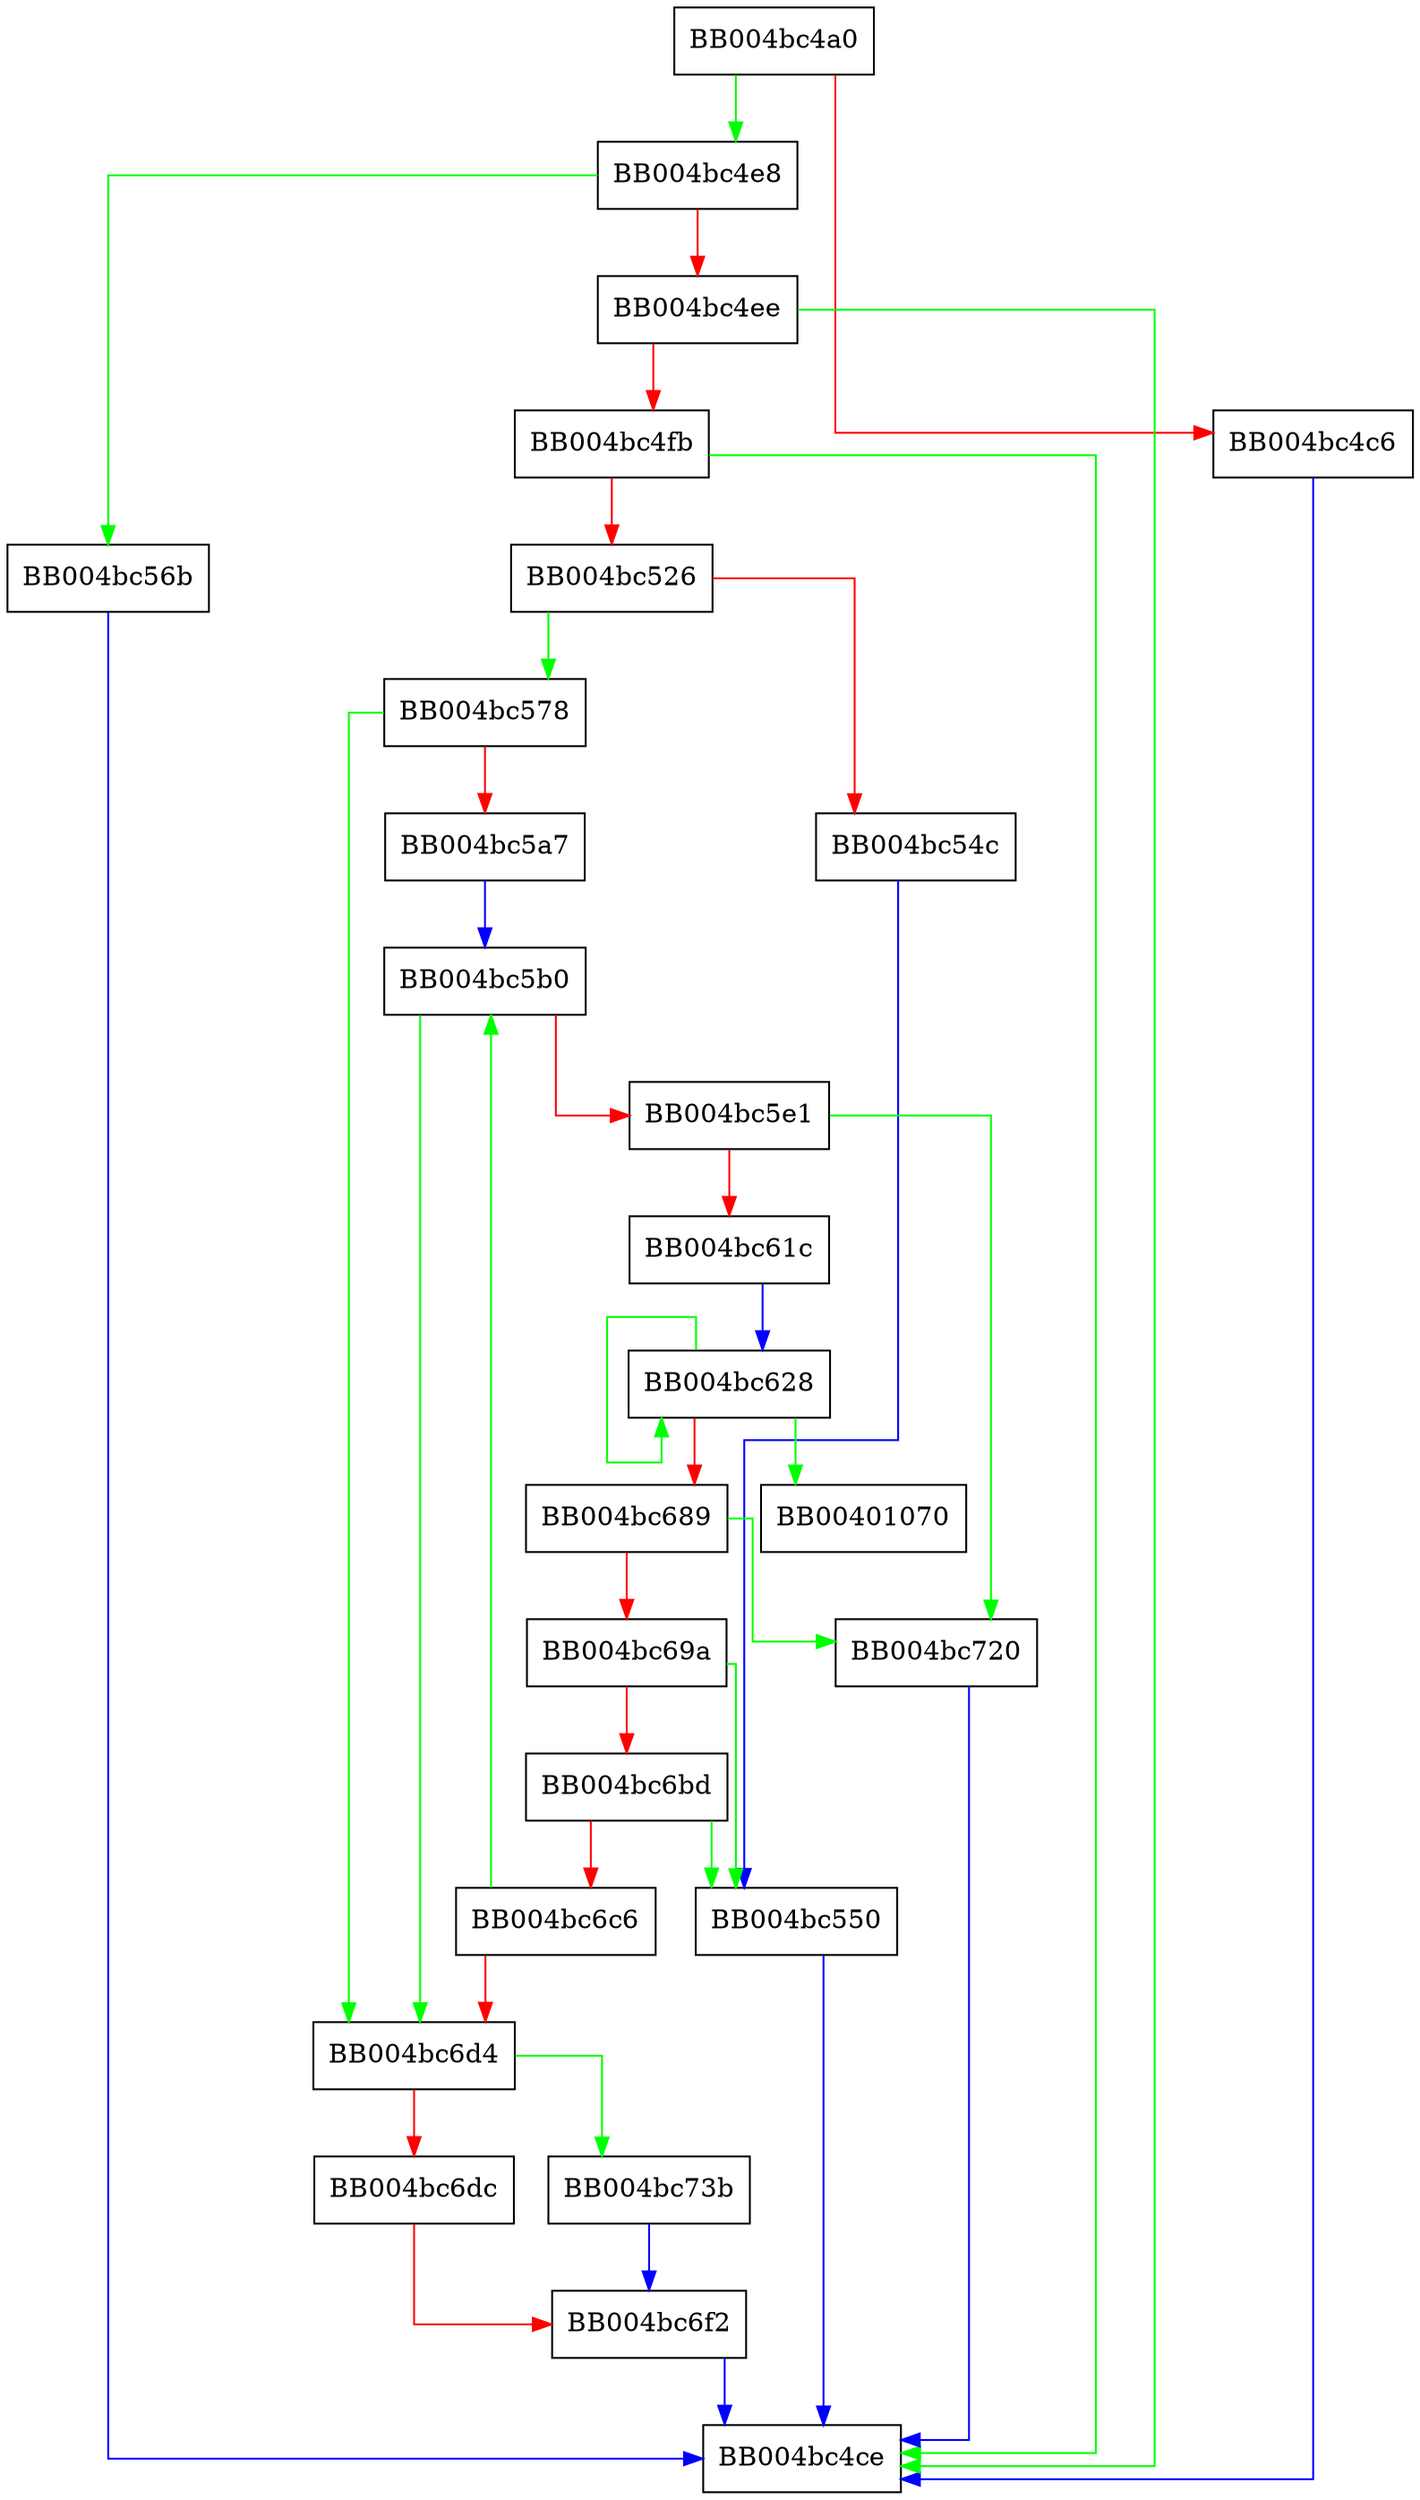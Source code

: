 digraph ossl_quic_rstream_resize_rbuf {
  node [shape="box"];
  graph [splines=ortho];
  BB004bc4a0 -> BB004bc4e8 [color="green"];
  BB004bc4a0 -> BB004bc4c6 [color="red"];
  BB004bc4c6 -> BB004bc4ce [color="blue"];
  BB004bc4e8 -> BB004bc56b [color="green"];
  BB004bc4e8 -> BB004bc4ee [color="red"];
  BB004bc4ee -> BB004bc4ce [color="green"];
  BB004bc4ee -> BB004bc4fb [color="red"];
  BB004bc4fb -> BB004bc4ce [color="green"];
  BB004bc4fb -> BB004bc526 [color="red"];
  BB004bc526 -> BB004bc578 [color="green"];
  BB004bc526 -> BB004bc54c [color="red"];
  BB004bc54c -> BB004bc550 [color="blue"];
  BB004bc550 -> BB004bc4ce [color="blue"];
  BB004bc56b -> BB004bc4ce [color="blue"];
  BB004bc578 -> BB004bc6d4 [color="green"];
  BB004bc578 -> BB004bc5a7 [color="red"];
  BB004bc5a7 -> BB004bc5b0 [color="blue"];
  BB004bc5b0 -> BB004bc6d4 [color="green"];
  BB004bc5b0 -> BB004bc5e1 [color="red"];
  BB004bc5e1 -> BB004bc720 [color="green"];
  BB004bc5e1 -> BB004bc61c [color="red"];
  BB004bc61c -> BB004bc628 [color="blue"];
  BB004bc628 -> BB00401070 [color="green"];
  BB004bc628 -> BB004bc628 [color="green"];
  BB004bc628 -> BB004bc689 [color="red"];
  BB004bc689 -> BB004bc720 [color="green"];
  BB004bc689 -> BB004bc69a [color="red"];
  BB004bc69a -> BB004bc550 [color="green"];
  BB004bc69a -> BB004bc6bd [color="red"];
  BB004bc6bd -> BB004bc550 [color="green"];
  BB004bc6bd -> BB004bc6c6 [color="red"];
  BB004bc6c6 -> BB004bc5b0 [color="green"];
  BB004bc6c6 -> BB004bc6d4 [color="red"];
  BB004bc6d4 -> BB004bc73b [color="green"];
  BB004bc6d4 -> BB004bc6dc [color="red"];
  BB004bc6dc -> BB004bc6f2 [color="red"];
  BB004bc6f2 -> BB004bc4ce [color="blue"];
  BB004bc720 -> BB004bc4ce [color="blue"];
  BB004bc73b -> BB004bc6f2 [color="blue"];
}